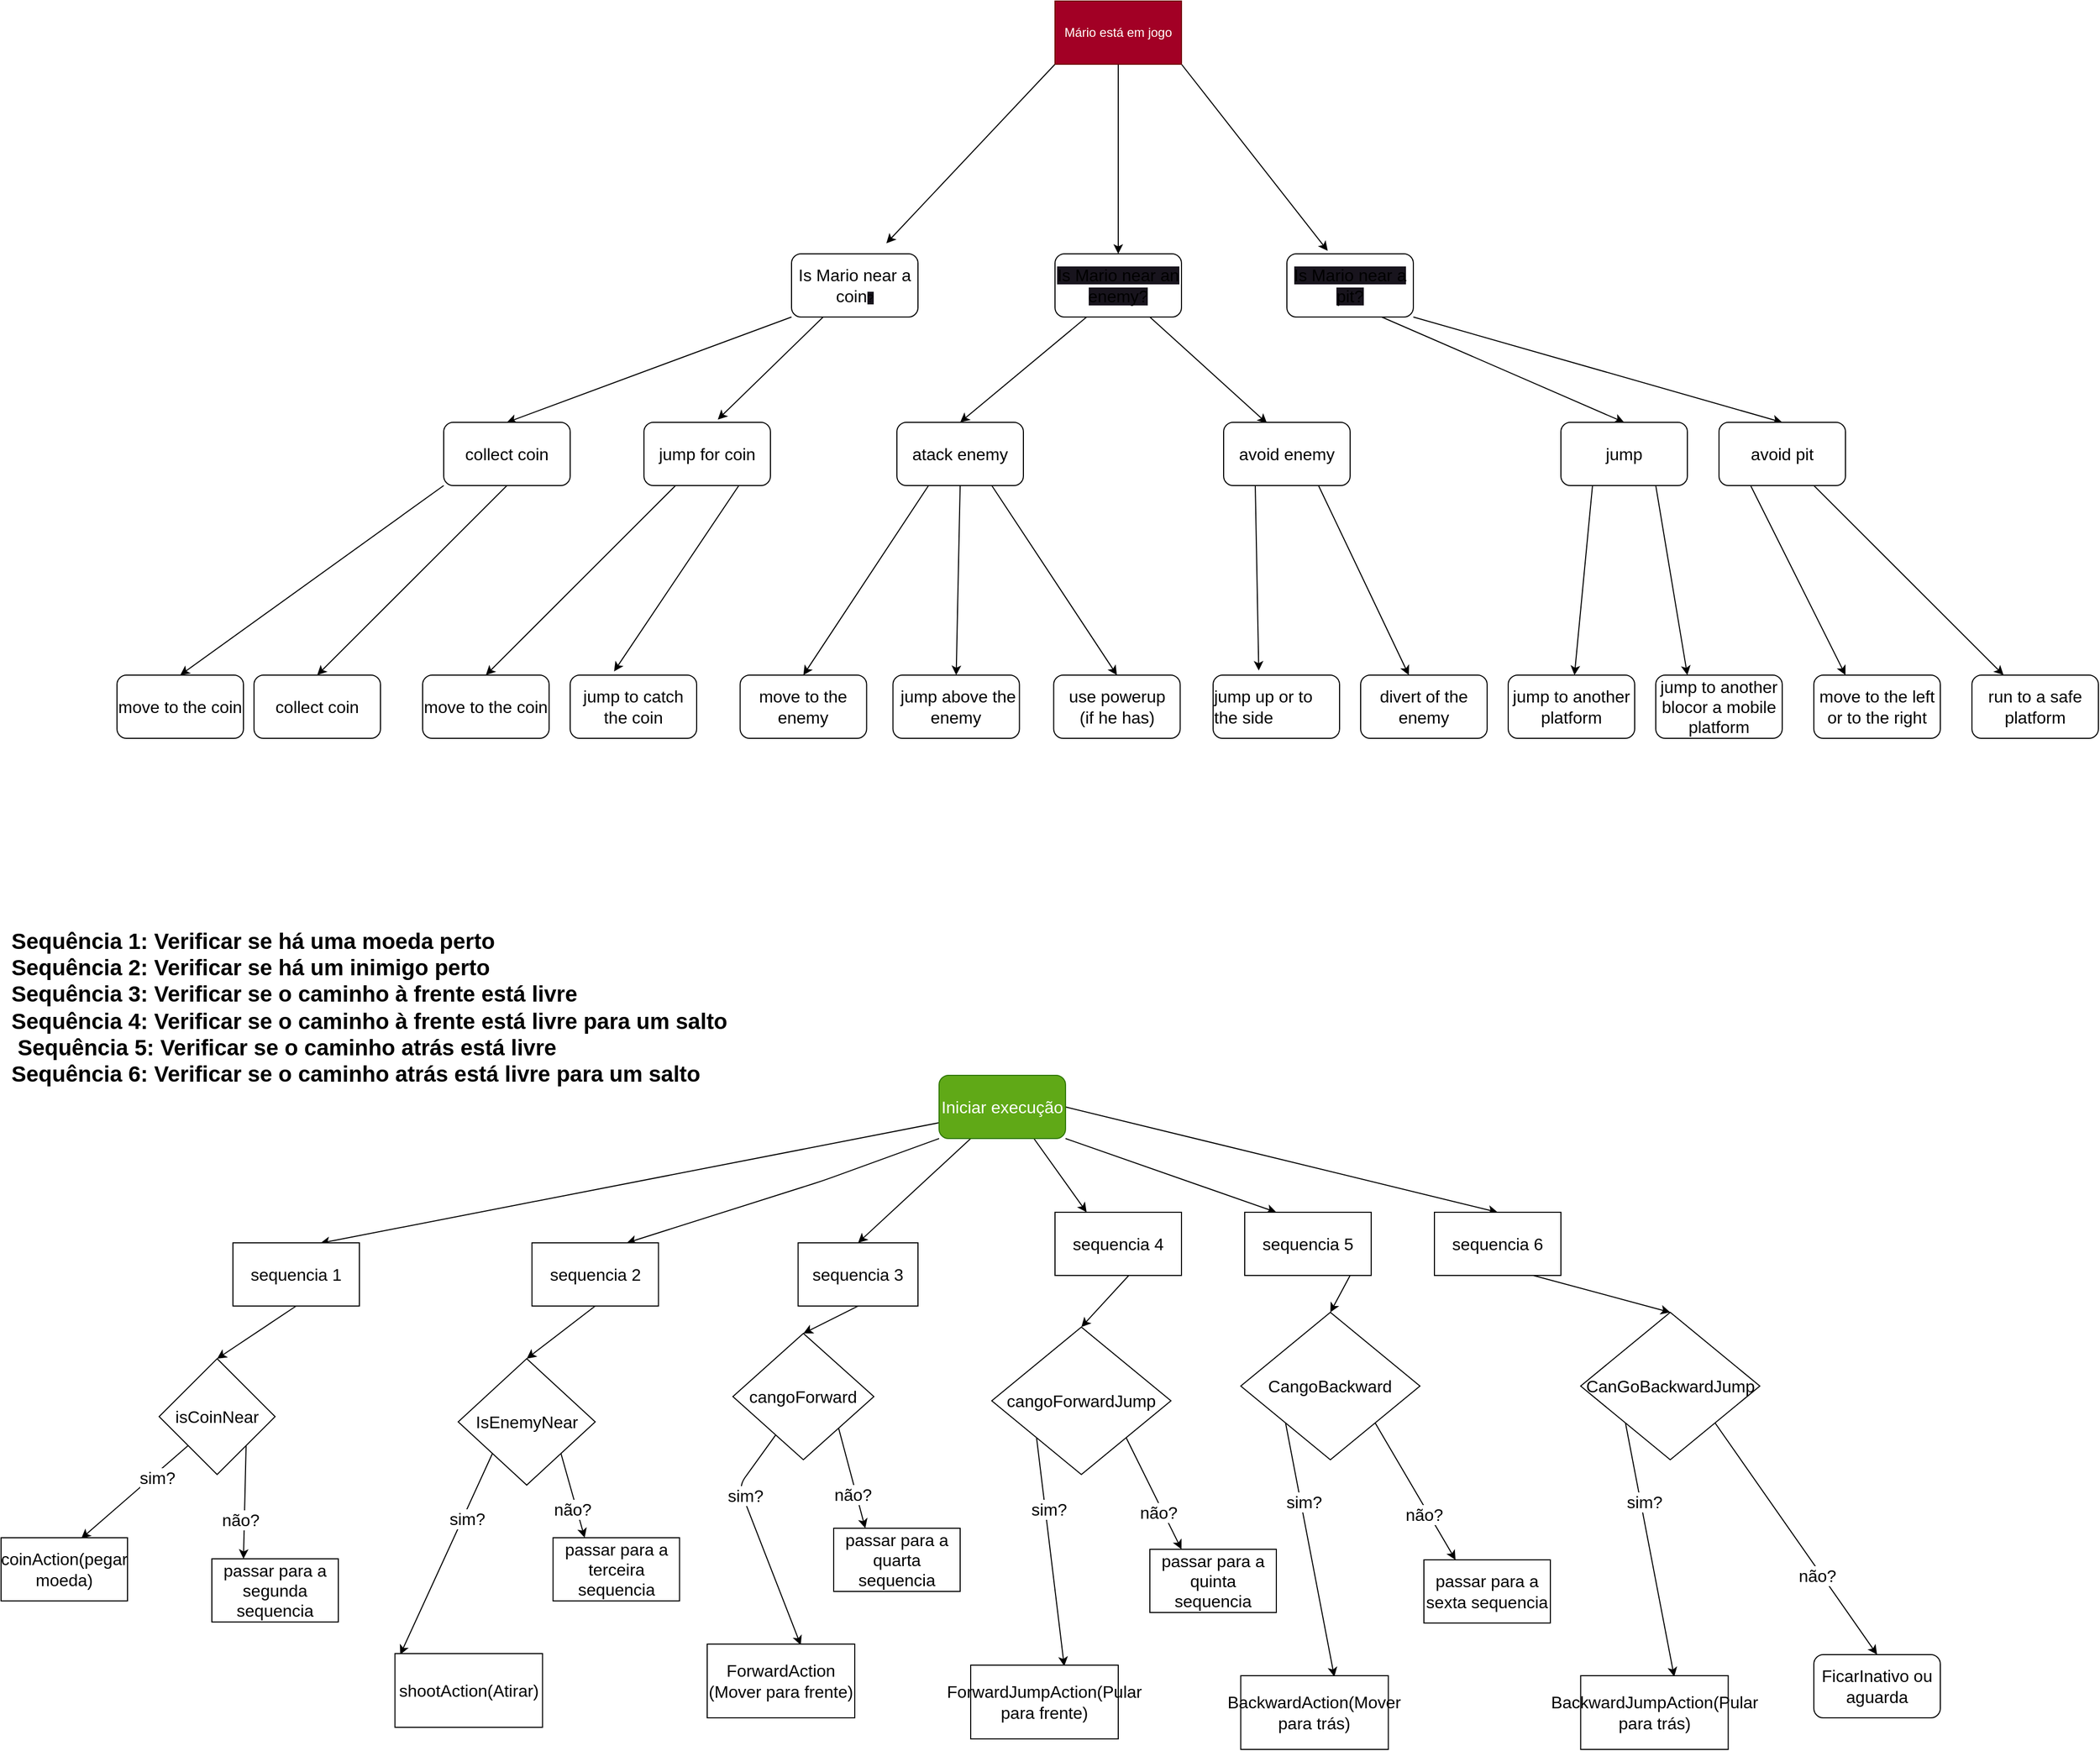 <mxfile>
    <diagram id="ZYoozv4h6dNz81Rrgnn2" name="Page-1">
        <mxGraphModel dx="1670" dy="968" grid="1" gridSize="10" guides="1" tooltips="1" connect="1" arrows="1" fold="1" page="1" pageScale="1" pageWidth="3300" pageHeight="4681" math="0" shadow="0">
            <root>
                <mxCell id="0"/>
                <mxCell id="1" parent="0"/>
                <mxCell id="3" style="edgeStyle=none;html=1;exitX=0;exitY=1;exitDx=0;exitDy=0;" edge="1" parent="1" source="2">
                    <mxGeometry relative="1" as="geometry">
                        <mxPoint x="1010" y="370" as="targetPoint"/>
                    </mxGeometry>
                </mxCell>
                <mxCell id="4" style="edgeStyle=none;html=1;exitX=0.5;exitY=1;exitDx=0;exitDy=0;" edge="1" parent="1" source="2">
                    <mxGeometry relative="1" as="geometry">
                        <mxPoint x="1230" y="380" as="targetPoint"/>
                    </mxGeometry>
                </mxCell>
                <mxCell id="5" style="edgeStyle=none;html=1;exitX=1;exitY=1;exitDx=0;exitDy=0;entryX=0.323;entryY=-0.047;entryDx=0;entryDy=0;entryPerimeter=0;" edge="1" parent="1" source="2" target="12">
                    <mxGeometry relative="1" as="geometry">
                        <mxPoint x="1450" y="370" as="targetPoint"/>
                    </mxGeometry>
                </mxCell>
                <mxCell id="2" value="Mário está em jogo&lt;br&gt;" style="rounded=0;whiteSpace=wrap;html=1;fillColor=#a20025;fontColor=#ffffff;strokeColor=#6F0000;" vertex="1" parent="1">
                    <mxGeometry x="1170" y="140" width="120" height="60" as="geometry"/>
                </mxCell>
                <mxCell id="15" style="edgeStyle=none;html=1;exitX=0;exitY=1;exitDx=0;exitDy=0;entryX=0.5;entryY=0;entryDx=0;entryDy=0;fontSize=16;" edge="1" parent="1" source="10" target="13">
                    <mxGeometry relative="1" as="geometry"/>
                </mxCell>
                <mxCell id="16" style="edgeStyle=none;html=1;exitX=0.25;exitY=1;exitDx=0;exitDy=0;entryX=0.584;entryY=-0.044;entryDx=0;entryDy=0;entryPerimeter=0;fontSize=16;" edge="1" parent="1" source="10" target="14">
                    <mxGeometry relative="1" as="geometry"/>
                </mxCell>
                <mxCell id="10" value="&lt;font style=&quot;&quot;&gt;Is Mario near a coin&lt;/font&gt;&lt;span style=&quot;font-size: 11px; background-color: rgb(24, 20, 29);&quot;&gt;?&lt;/span&gt;" style="rounded=1;whiteSpace=wrap;html=1;fontSize=16;" vertex="1" parent="1">
                    <mxGeometry x="920" y="380" width="120" height="60" as="geometry"/>
                </mxCell>
                <mxCell id="23" style="edgeStyle=none;html=1;exitX=0.25;exitY=1;exitDx=0;exitDy=0;entryX=0.5;entryY=0;entryDx=0;entryDy=0;fontSize=16;" edge="1" parent="1" source="11" target="17">
                    <mxGeometry relative="1" as="geometry"/>
                </mxCell>
                <mxCell id="24" style="edgeStyle=none;html=1;exitX=0.75;exitY=1;exitDx=0;exitDy=0;entryX=0.343;entryY=0.015;entryDx=0;entryDy=0;entryPerimeter=0;fontSize=16;" edge="1" parent="1" source="11" target="18">
                    <mxGeometry relative="1" as="geometry"/>
                </mxCell>
                <mxCell id="11" value="&lt;span style=&quot;background-color: rgb(24, 20, 29);&quot;&gt;Is Mario near an enemy?&lt;/span&gt;" style="rounded=1;whiteSpace=wrap;html=1;fontSize=16;" vertex="1" parent="1">
                    <mxGeometry x="1170" y="380" width="120" height="60" as="geometry"/>
                </mxCell>
                <mxCell id="21" style="edgeStyle=none;html=1;exitX=0.75;exitY=1;exitDx=0;exitDy=0;entryX=0.5;entryY=0;entryDx=0;entryDy=0;fontSize=16;" edge="1" parent="1" source="12" target="19">
                    <mxGeometry relative="1" as="geometry"/>
                </mxCell>
                <mxCell id="22" style="edgeStyle=none;html=1;exitX=1;exitY=1;exitDx=0;exitDy=0;entryX=0.5;entryY=0;entryDx=0;entryDy=0;fontSize=16;" edge="1" parent="1" source="12" target="20">
                    <mxGeometry relative="1" as="geometry"/>
                </mxCell>
                <mxCell id="12" value="&lt;span style=&quot;background-color: rgb(24, 20, 29);&quot;&gt;Is Mario near a pit?&lt;/span&gt;" style="rounded=1;whiteSpace=wrap;html=1;fontSize=16;" vertex="1" parent="1">
                    <mxGeometry x="1390" y="380" width="120" height="60" as="geometry"/>
                </mxCell>
                <mxCell id="33" style="edgeStyle=none;html=1;exitX=0;exitY=1;exitDx=0;exitDy=0;entryX=0.5;entryY=0;entryDx=0;entryDy=0;fontSize=16;" edge="1" parent="1" source="13" target="26">
                    <mxGeometry relative="1" as="geometry"/>
                </mxCell>
                <mxCell id="34" style="edgeStyle=none;html=1;exitX=0.5;exitY=1;exitDx=0;exitDy=0;entryX=0.5;entryY=0;entryDx=0;entryDy=0;fontSize=16;" edge="1" parent="1" source="13" target="27">
                    <mxGeometry relative="1" as="geometry"/>
                </mxCell>
                <mxCell id="13" value="collect coin" style="rounded=1;whiteSpace=wrap;html=1;fontSize=16;" vertex="1" parent="1">
                    <mxGeometry x="590" y="540" width="120" height="60" as="geometry"/>
                </mxCell>
                <mxCell id="35" style="edgeStyle=none;html=1;exitX=0.25;exitY=1;exitDx=0;exitDy=0;entryX=0.5;entryY=0;entryDx=0;entryDy=0;fontSize=16;" edge="1" parent="1" source="14" target="28">
                    <mxGeometry relative="1" as="geometry"/>
                </mxCell>
                <mxCell id="36" style="edgeStyle=none;html=1;exitX=0.75;exitY=1;exitDx=0;exitDy=0;entryX=0.347;entryY=-0.059;entryDx=0;entryDy=0;entryPerimeter=0;fontSize=16;" edge="1" parent="1" source="14" target="29">
                    <mxGeometry relative="1" as="geometry"/>
                </mxCell>
                <mxCell id="14" value="jump for coin" style="rounded=1;whiteSpace=wrap;html=1;fontSize=16;" vertex="1" parent="1">
                    <mxGeometry x="780" y="540" width="120" height="60" as="geometry"/>
                </mxCell>
                <mxCell id="37" style="edgeStyle=none;html=1;exitX=0.25;exitY=1;exitDx=0;exitDy=0;entryX=0.5;entryY=0;entryDx=0;entryDy=0;fontSize=16;" edge="1" parent="1" source="17" target="30">
                    <mxGeometry relative="1" as="geometry"/>
                </mxCell>
                <mxCell id="38" style="edgeStyle=none;html=1;exitX=0.5;exitY=1;exitDx=0;exitDy=0;entryX=0.5;entryY=0;entryDx=0;entryDy=0;fontSize=16;" edge="1" parent="1" source="17" target="31">
                    <mxGeometry relative="1" as="geometry"/>
                </mxCell>
                <mxCell id="39" style="edgeStyle=none;html=1;exitX=0.75;exitY=1;exitDx=0;exitDy=0;entryX=0.5;entryY=0;entryDx=0;entryDy=0;fontSize=16;" edge="1" parent="1" source="17" target="32">
                    <mxGeometry relative="1" as="geometry"/>
                </mxCell>
                <mxCell id="17" value="atack enemy" style="rounded=1;whiteSpace=wrap;html=1;fontSize=16;" vertex="1" parent="1">
                    <mxGeometry x="1020" y="540" width="120" height="60" as="geometry"/>
                </mxCell>
                <mxCell id="42" style="edgeStyle=none;html=1;exitX=0.25;exitY=1;exitDx=0;exitDy=0;entryX=0.361;entryY=-0.072;entryDx=0;entryDy=0;entryPerimeter=0;fontSize=16;" edge="1" parent="1" source="18" target="40">
                    <mxGeometry relative="1" as="geometry"/>
                </mxCell>
                <mxCell id="43" style="edgeStyle=none;html=1;exitX=0.75;exitY=1;exitDx=0;exitDy=0;fontSize=16;" edge="1" parent="1" source="18" target="41">
                    <mxGeometry relative="1" as="geometry"/>
                </mxCell>
                <mxCell id="18" value="avoid enemy" style="rounded=1;whiteSpace=wrap;html=1;fontSize=16;" vertex="1" parent="1">
                    <mxGeometry x="1330" y="540" width="120" height="60" as="geometry"/>
                </mxCell>
                <mxCell id="46" style="edgeStyle=none;html=1;exitX=0.25;exitY=1;exitDx=0;exitDy=0;fontSize=16;" edge="1" parent="1" source="19" target="44">
                    <mxGeometry relative="1" as="geometry"/>
                </mxCell>
                <mxCell id="47" style="edgeStyle=none;html=1;exitX=0.75;exitY=1;exitDx=0;exitDy=0;entryX=0.25;entryY=0;entryDx=0;entryDy=0;fontSize=16;" edge="1" parent="1" source="19" target="45">
                    <mxGeometry relative="1" as="geometry"/>
                </mxCell>
                <mxCell id="19" value="jump" style="rounded=1;whiteSpace=wrap;html=1;fontSize=16;" vertex="1" parent="1">
                    <mxGeometry x="1650" y="540" width="120" height="60" as="geometry"/>
                </mxCell>
                <mxCell id="49" style="edgeStyle=none;html=1;exitX=0.25;exitY=1;exitDx=0;exitDy=0;entryX=0.25;entryY=0;entryDx=0;entryDy=0;fontSize=16;" edge="1" parent="1" source="20" target="48">
                    <mxGeometry relative="1" as="geometry"/>
                </mxCell>
                <mxCell id="51" style="edgeStyle=none;html=1;exitX=0.75;exitY=1;exitDx=0;exitDy=0;fontSize=16;" edge="1" parent="1" source="20" target="50">
                    <mxGeometry relative="1" as="geometry"/>
                </mxCell>
                <mxCell id="20" value="avoid pit" style="rounded=1;whiteSpace=wrap;html=1;fontSize=16;" vertex="1" parent="1">
                    <mxGeometry x="1800" y="540" width="120" height="60" as="geometry"/>
                </mxCell>
                <mxCell id="26" value="move to the coin" style="rounded=1;whiteSpace=wrap;html=1;fontSize=16;" vertex="1" parent="1">
                    <mxGeometry x="280" y="780" width="120" height="60" as="geometry"/>
                </mxCell>
                <mxCell id="27" value="collect coin" style="rounded=1;whiteSpace=wrap;html=1;fontSize=16;" vertex="1" parent="1">
                    <mxGeometry x="410" y="780" width="120" height="60" as="geometry"/>
                </mxCell>
                <mxCell id="28" value="move to the coin" style="rounded=1;whiteSpace=wrap;html=1;fontSize=16;" vertex="1" parent="1">
                    <mxGeometry x="570" y="780" width="120" height="60" as="geometry"/>
                </mxCell>
                <mxCell id="29" value="jump to catch the coin" style="rounded=1;whiteSpace=wrap;html=1;fontSize=16;" vertex="1" parent="1">
                    <mxGeometry x="710" y="780" width="120" height="60" as="geometry"/>
                </mxCell>
                <mxCell id="30" value="move to the enemy" style="rounded=1;whiteSpace=wrap;html=1;fontSize=16;" vertex="1" parent="1">
                    <mxGeometry x="871.25" y="780" width="120" height="60" as="geometry"/>
                </mxCell>
                <mxCell id="31" value="&amp;nbsp;jump above the enemy" style="rounded=1;whiteSpace=wrap;html=1;fontSize=16;" vertex="1" parent="1">
                    <mxGeometry x="1016.25" y="780" width="120" height="60" as="geometry"/>
                </mxCell>
                <mxCell id="32" value="use powerup&lt;br&gt;(if he has)" style="rounded=1;whiteSpace=wrap;html=1;fontSize=16;" vertex="1" parent="1">
                    <mxGeometry x="1168.75" y="780" width="120" height="60" as="geometry"/>
                </mxCell>
                <mxCell id="40" value="&lt;div style=&quot;text-align: start;&quot;&gt;jump up or to the side&lt;/div&gt;" style="rounded=1;whiteSpace=wrap;html=1;fontSize=16;" vertex="1" parent="1">
                    <mxGeometry x="1320" y="780" width="120" height="60" as="geometry"/>
                </mxCell>
                <mxCell id="41" value="divert of the enemy" style="rounded=1;whiteSpace=wrap;html=1;fontSize=16;" vertex="1" parent="1">
                    <mxGeometry x="1460" y="780" width="120" height="60" as="geometry"/>
                </mxCell>
                <mxCell id="44" value="jump to another platform" style="rounded=1;whiteSpace=wrap;html=1;fontSize=16;" vertex="1" parent="1">
                    <mxGeometry x="1600" y="780" width="120" height="60" as="geometry"/>
                </mxCell>
                <mxCell id="45" value="jump to another blocor a mobile platform" style="rounded=1;whiteSpace=wrap;html=1;fontSize=16;" vertex="1" parent="1">
                    <mxGeometry x="1740" y="780" width="120" height="60" as="geometry"/>
                </mxCell>
                <mxCell id="48" value="move to the left or to the right" style="rounded=1;whiteSpace=wrap;html=1;fontSize=16;" vertex="1" parent="1">
                    <mxGeometry x="1890" y="780" width="120" height="60" as="geometry"/>
                </mxCell>
                <mxCell id="50" value="run to a safe platform" style="rounded=1;whiteSpace=wrap;html=1;fontSize=16;" vertex="1" parent="1">
                    <mxGeometry x="2040" y="780" width="120" height="60" as="geometry"/>
                </mxCell>
                <mxCell id="65" style="edgeStyle=none;html=1;exitX=0;exitY=0.75;exitDx=0;exitDy=0;entryX=0.691;entryY=0.006;entryDx=0;entryDy=0;entryPerimeter=0;fontSize=16;" edge="1" parent="1" source="52" target="58">
                    <mxGeometry relative="1" as="geometry"/>
                </mxCell>
                <mxCell id="82" style="edgeStyle=none;html=1;exitX=0;exitY=1;exitDx=0;exitDy=0;entryX=0.75;entryY=0;entryDx=0;entryDy=0;fontSize=16;" edge="1" parent="1" source="52" target="53">
                    <mxGeometry relative="1" as="geometry">
                        <Array as="points">
                            <mxPoint x="950" y="1260"/>
                        </Array>
                    </mxGeometry>
                </mxCell>
                <mxCell id="83" style="edgeStyle=none;html=1;exitX=0.25;exitY=1;exitDx=0;exitDy=0;entryX=0.5;entryY=0;entryDx=0;entryDy=0;fontSize=16;" edge="1" parent="1" source="52" target="54">
                    <mxGeometry relative="1" as="geometry"/>
                </mxCell>
                <mxCell id="92" style="edgeStyle=none;html=1;exitX=0.75;exitY=1;exitDx=0;exitDy=0;entryX=0.25;entryY=0;entryDx=0;entryDy=0;fontSize=16;" edge="1" parent="1" source="52" target="55">
                    <mxGeometry relative="1" as="geometry"/>
                </mxCell>
                <mxCell id="101" style="edgeStyle=none;html=1;exitX=1;exitY=1;exitDx=0;exitDy=0;entryX=0.25;entryY=0;entryDx=0;entryDy=0;fontSize=16;" edge="1" parent="1" source="52" target="56">
                    <mxGeometry relative="1" as="geometry"/>
                </mxCell>
                <mxCell id="110" style="edgeStyle=none;html=1;exitX=1;exitY=0.5;exitDx=0;exitDy=0;entryX=0.5;entryY=0;entryDx=0;entryDy=0;fontSize=16;" edge="1" parent="1" source="52" target="57">
                    <mxGeometry relative="1" as="geometry"/>
                </mxCell>
                <mxCell id="52" value="Iniciar execução" style="rounded=1;whiteSpace=wrap;html=1;fontSize=16;fillColor=#60a917;fontColor=#ffffff;strokeColor=#2D7600;" vertex="1" parent="1">
                    <mxGeometry x="1060" y="1160" width="120" height="60" as="geometry"/>
                </mxCell>
                <mxCell id="53" value="sequencia 2" style="rounded=0;whiteSpace=wrap;html=1;fontSize=16;" vertex="1" parent="1">
                    <mxGeometry x="673.75" y="1319.02" width="120" height="60" as="geometry"/>
                </mxCell>
                <mxCell id="54" value="sequencia 3" style="rounded=0;whiteSpace=wrap;html=1;fontSize=16;" vertex="1" parent="1">
                    <mxGeometry x="926.25" y="1319.02" width="113.75" height="60" as="geometry"/>
                </mxCell>
                <mxCell id="55" value="sequencia 4" style="rounded=0;whiteSpace=wrap;html=1;fontSize=16;" vertex="1" parent="1">
                    <mxGeometry x="1170" y="1290" width="120" height="60" as="geometry"/>
                </mxCell>
                <mxCell id="56" value="sequencia 5" style="rounded=0;whiteSpace=wrap;html=1;fontSize=16;" vertex="1" parent="1">
                    <mxGeometry x="1350" y="1290" width="120" height="60" as="geometry"/>
                </mxCell>
                <mxCell id="57" value="sequencia 6" style="rounded=0;whiteSpace=wrap;html=1;fontSize=16;" vertex="1" parent="1">
                    <mxGeometry x="1530" y="1290" width="120" height="60" as="geometry"/>
                </mxCell>
                <mxCell id="60" style="edgeStyle=none;html=1;exitX=0.5;exitY=1;exitDx=0;exitDy=0;entryX=0.5;entryY=0;entryDx=0;entryDy=0;fontSize=16;" edge="1" parent="1" source="58" target="59">
                    <mxGeometry relative="1" as="geometry"/>
                </mxCell>
                <mxCell id="58" value="sequencia 1" style="rounded=0;whiteSpace=wrap;html=1;fontSize=16;" vertex="1" parent="1">
                    <mxGeometry x="390" y="1319.02" width="120" height="60" as="geometry"/>
                </mxCell>
                <mxCell id="63" style="edgeStyle=none;html=1;exitX=0;exitY=1;exitDx=0;exitDy=0;entryX=0.634;entryY=0.014;entryDx=0;entryDy=0;entryPerimeter=0;fontSize=16;" edge="1" parent="1" source="59" target="61">
                    <mxGeometry relative="1" as="geometry"/>
                </mxCell>
                <mxCell id="72" value="sim?&lt;br&gt;" style="edgeLabel;html=1;align=center;verticalAlign=middle;resizable=0;points=[];fontSize=16;" vertex="1" connectable="0" parent="63">
                    <mxGeometry x="-0.38" y="3" relative="1" as="geometry">
                        <mxPoint y="1" as="offset"/>
                    </mxGeometry>
                </mxCell>
                <mxCell id="64" style="edgeStyle=none;html=1;exitX=1;exitY=1;exitDx=0;exitDy=0;entryX=0.25;entryY=0;entryDx=0;entryDy=0;fontSize=16;" edge="1" parent="1" source="59" target="62">
                    <mxGeometry relative="1" as="geometry"/>
                </mxCell>
                <mxCell id="73" value="não?" style="edgeLabel;html=1;align=center;verticalAlign=middle;resizable=0;points=[];fontSize=16;" vertex="1" connectable="0" parent="64">
                    <mxGeometry x="0.298" y="-4" relative="1" as="geometry">
                        <mxPoint as="offset"/>
                    </mxGeometry>
                </mxCell>
                <mxCell id="59" value="isCoinNear" style="rhombus;whiteSpace=wrap;html=1;fontSize=16;" vertex="1" parent="1">
                    <mxGeometry x="320" y="1429.02" width="110" height="110" as="geometry"/>
                </mxCell>
                <mxCell id="61" value="coinAction(pegar moeda)" style="rounded=0;whiteSpace=wrap;html=1;fontSize=16;" vertex="1" parent="1">
                    <mxGeometry x="170" y="1599.02" width="120" height="60" as="geometry"/>
                </mxCell>
                <mxCell id="62" value="passar para a segunda sequencia" style="rounded=0;whiteSpace=wrap;html=1;fontSize=16;" vertex="1" parent="1">
                    <mxGeometry x="370" y="1619.02" width="120" height="60" as="geometry"/>
                </mxCell>
                <mxCell id="74" style="edgeStyle=none;html=1;exitX=0.5;exitY=1;exitDx=0;exitDy=0;entryX=0.5;entryY=0;entryDx=0;entryDy=0;fontSize=16;" edge="1" target="79" parent="1">
                    <mxGeometry relative="1" as="geometry">
                        <mxPoint x="733.75" y="1379.02" as="sourcePoint"/>
                    </mxGeometry>
                </mxCell>
                <mxCell id="75" style="edgeStyle=none;html=1;exitX=0;exitY=1;exitDx=0;exitDy=0;entryX=0.634;entryY=0.014;entryDx=0;entryDy=0;entryPerimeter=0;fontSize=16;" edge="1" source="79" parent="1">
                    <mxGeometry relative="1" as="geometry">
                        <mxPoint x="552.5" y="1519.02" as="sourcePoint"/>
                        <mxPoint x="548.76" y="1710" as="targetPoint"/>
                    </mxGeometry>
                </mxCell>
                <mxCell id="76" value="sim?&lt;br&gt;" style="edgeLabel;html=1;align=center;verticalAlign=middle;resizable=0;points=[];fontSize=16;" vertex="1" connectable="0" parent="75">
                    <mxGeometry x="-0.38" y="3" relative="1" as="geometry">
                        <mxPoint y="1" as="offset"/>
                    </mxGeometry>
                </mxCell>
                <mxCell id="77" style="edgeStyle=none;html=1;exitX=1;exitY=1;exitDx=0;exitDy=0;entryX=0.25;entryY=0;entryDx=0;entryDy=0;fontSize=16;" edge="1" source="79" target="81" parent="1">
                    <mxGeometry relative="1" as="geometry"/>
                </mxCell>
                <mxCell id="78" value="não?" style="edgeLabel;html=1;align=center;verticalAlign=middle;resizable=0;points=[];fontSize=16;" vertex="1" connectable="0" parent="77">
                    <mxGeometry x="0.298" y="-4" relative="1" as="geometry">
                        <mxPoint as="offset"/>
                    </mxGeometry>
                </mxCell>
                <mxCell id="79" value="IsEnemyNear" style="rhombus;whiteSpace=wrap;html=1;fontSize=16;" vertex="1" parent="1">
                    <mxGeometry x="603.75" y="1429.02" width="130" height="120" as="geometry"/>
                </mxCell>
                <mxCell id="80" value="shootAction(Atirar)" style="rounded=0;whiteSpace=wrap;html=1;fontSize=16;" vertex="1" parent="1">
                    <mxGeometry x="543.75" y="1709.02" width="140" height="70" as="geometry"/>
                </mxCell>
                <mxCell id="81" value="passar para a terceira sequencia" style="rounded=0;whiteSpace=wrap;html=1;fontSize=16;" vertex="1" parent="1">
                    <mxGeometry x="693.75" y="1599.02" width="120" height="60" as="geometry"/>
                </mxCell>
                <mxCell id="84" style="edgeStyle=none;html=1;exitX=0.5;exitY=1;exitDx=0;exitDy=0;entryX=0.5;entryY=0;entryDx=0;entryDy=0;fontSize=16;" edge="1" target="89" parent="1" source="54">
                    <mxGeometry relative="1" as="geometry">
                        <mxPoint x="1056.25" y="1350" as="sourcePoint"/>
                    </mxGeometry>
                </mxCell>
                <mxCell id="85" style="edgeStyle=none;html=1;entryX=0.634;entryY=0.014;entryDx=0;entryDy=0;entryPerimeter=0;fontSize=16;" edge="1" source="89" target="90" parent="1">
                    <mxGeometry relative="1" as="geometry">
                        <mxPoint x="853.438" y="1519.02" as="sourcePoint"/>
                        <Array as="points">
                            <mxPoint x="870" y="1550"/>
                        </Array>
                    </mxGeometry>
                </mxCell>
                <mxCell id="86" value="sim?&lt;br&gt;" style="edgeLabel;html=1;align=center;verticalAlign=middle;resizable=0;points=[];fontSize=16;" vertex="1" connectable="0" parent="85">
                    <mxGeometry x="-0.38" y="3" relative="1" as="geometry">
                        <mxPoint y="1" as="offset"/>
                    </mxGeometry>
                </mxCell>
                <mxCell id="87" style="edgeStyle=none;html=1;exitX=1;exitY=1;exitDx=0;exitDy=0;entryX=0.25;entryY=0;entryDx=0;entryDy=0;fontSize=16;" edge="1" source="89" target="91" parent="1">
                    <mxGeometry relative="1" as="geometry"/>
                </mxCell>
                <mxCell id="88" value="não?" style="edgeLabel;html=1;align=center;verticalAlign=middle;resizable=0;points=[];fontSize=16;" vertex="1" connectable="0" parent="87">
                    <mxGeometry x="0.298" y="-4" relative="1" as="geometry">
                        <mxPoint as="offset"/>
                    </mxGeometry>
                </mxCell>
                <mxCell id="89" value="cangoForward" style="rhombus;whiteSpace=wrap;html=1;fontSize=16;" vertex="1" parent="1">
                    <mxGeometry x="864.38" y="1405" width="133.75" height="120" as="geometry"/>
                </mxCell>
                <mxCell id="90" value="ForwardAction (Mover para frente)" style="rounded=0;whiteSpace=wrap;html=1;fontSize=16;" vertex="1" parent="1">
                    <mxGeometry x="840" y="1700" width="140" height="70" as="geometry"/>
                </mxCell>
                <mxCell id="91" value="passar para a quarta sequencia" style="rounded=0;whiteSpace=wrap;html=1;fontSize=16;" vertex="1" parent="1">
                    <mxGeometry x="960" y="1590" width="120" height="60" as="geometry"/>
                </mxCell>
                <mxCell id="93" style="edgeStyle=none;html=1;exitX=0.5;exitY=1;exitDx=0;exitDy=0;entryX=0.5;entryY=0;entryDx=0;entryDy=0;fontSize=16;" edge="1" target="98" parent="1">
                    <mxGeometry relative="1" as="geometry">
                        <mxPoint x="1240" y="1350" as="sourcePoint"/>
                    </mxGeometry>
                </mxCell>
                <mxCell id="94" style="edgeStyle=none;html=1;exitX=0;exitY=1;exitDx=0;exitDy=0;entryX=0.634;entryY=0.014;entryDx=0;entryDy=0;entryPerimeter=0;fontSize=16;" edge="1" source="98" target="99" parent="1">
                    <mxGeometry relative="1" as="geometry"/>
                </mxCell>
                <mxCell id="95" value="sim?&lt;br&gt;" style="edgeLabel;html=1;align=center;verticalAlign=middle;resizable=0;points=[];fontSize=16;" vertex="1" connectable="0" parent="94">
                    <mxGeometry x="-0.38" y="3" relative="1" as="geometry">
                        <mxPoint y="1" as="offset"/>
                    </mxGeometry>
                </mxCell>
                <mxCell id="96" style="edgeStyle=none;html=1;exitX=1;exitY=1;exitDx=0;exitDy=0;entryX=0.25;entryY=0;entryDx=0;entryDy=0;fontSize=16;" edge="1" source="98" target="100" parent="1">
                    <mxGeometry relative="1" as="geometry"/>
                </mxCell>
                <mxCell id="97" value="não?" style="edgeLabel;html=1;align=center;verticalAlign=middle;resizable=0;points=[];fontSize=16;" vertex="1" connectable="0" parent="96">
                    <mxGeometry x="0.298" y="-4" relative="1" as="geometry">
                        <mxPoint as="offset"/>
                    </mxGeometry>
                </mxCell>
                <mxCell id="98" value="cangoForwardJump" style="rhombus;whiteSpace=wrap;html=1;fontSize=16;" vertex="1" parent="1">
                    <mxGeometry x="1110" y="1399.02" width="170" height="140" as="geometry"/>
                </mxCell>
                <mxCell id="99" value="ForwardJumpAction(Pular para frente)" style="rounded=0;whiteSpace=wrap;html=1;fontSize=16;" vertex="1" parent="1">
                    <mxGeometry x="1090" y="1720" width="140" height="70" as="geometry"/>
                </mxCell>
                <mxCell id="100" value="passar para a quinta sequencia" style="rounded=0;whiteSpace=wrap;html=1;fontSize=16;" vertex="1" parent="1">
                    <mxGeometry x="1260" y="1610" width="120" height="60" as="geometry"/>
                </mxCell>
                <mxCell id="102" style="edgeStyle=none;html=1;exitX=0.5;exitY=1;exitDx=0;exitDy=0;entryX=0.5;entryY=0;entryDx=0;entryDy=0;fontSize=16;" edge="1" target="107" parent="1">
                    <mxGeometry relative="1" as="geometry">
                        <mxPoint x="1450" y="1350" as="sourcePoint"/>
                    </mxGeometry>
                </mxCell>
                <mxCell id="103" style="edgeStyle=none;html=1;exitX=0;exitY=1;exitDx=0;exitDy=0;entryX=0.634;entryY=0.014;entryDx=0;entryDy=0;entryPerimeter=0;fontSize=16;" edge="1" source="107" target="108" parent="1">
                    <mxGeometry relative="1" as="geometry"/>
                </mxCell>
                <mxCell id="104" value="sim?&lt;br&gt;" style="edgeLabel;html=1;align=center;verticalAlign=middle;resizable=0;points=[];fontSize=16;" vertex="1" connectable="0" parent="103">
                    <mxGeometry x="-0.38" y="3" relative="1" as="geometry">
                        <mxPoint y="1" as="offset"/>
                    </mxGeometry>
                </mxCell>
                <mxCell id="105" style="edgeStyle=none;html=1;exitX=1;exitY=1;exitDx=0;exitDy=0;entryX=0.25;entryY=0;entryDx=0;entryDy=0;fontSize=16;" edge="1" source="107" target="109" parent="1">
                    <mxGeometry relative="1" as="geometry"/>
                </mxCell>
                <mxCell id="106" value="não?" style="edgeLabel;html=1;align=center;verticalAlign=middle;resizable=0;points=[];fontSize=16;" vertex="1" connectable="0" parent="105">
                    <mxGeometry x="0.298" y="-4" relative="1" as="geometry">
                        <mxPoint as="offset"/>
                    </mxGeometry>
                </mxCell>
                <mxCell id="107" value="CangoBackward" style="rhombus;whiteSpace=wrap;html=1;fontSize=16;" vertex="1" parent="1">
                    <mxGeometry x="1346.25" y="1385" width="170" height="140" as="geometry"/>
                </mxCell>
                <mxCell id="108" value="BackwardAction(Mover para trás)" style="rounded=0;whiteSpace=wrap;html=1;fontSize=16;" vertex="1" parent="1">
                    <mxGeometry x="1346.25" y="1730" width="140" height="70" as="geometry"/>
                </mxCell>
                <mxCell id="109" value="passar para a sexta sequencia" style="rounded=0;whiteSpace=wrap;html=1;fontSize=16;" vertex="1" parent="1">
                    <mxGeometry x="1520" y="1620" width="120" height="60" as="geometry"/>
                </mxCell>
                <mxCell id="111" style="edgeStyle=none;html=1;exitX=0.5;exitY=1;exitDx=0;exitDy=0;entryX=0.5;entryY=0;entryDx=0;entryDy=0;fontSize=16;" edge="1" target="116" parent="1">
                    <mxGeometry relative="1" as="geometry">
                        <mxPoint x="1623.75" y="1350" as="sourcePoint"/>
                    </mxGeometry>
                </mxCell>
                <mxCell id="112" style="edgeStyle=none;html=1;exitX=0;exitY=1;exitDx=0;exitDy=0;entryX=0.634;entryY=0.014;entryDx=0;entryDy=0;entryPerimeter=0;fontSize=16;" edge="1" source="116" target="117" parent="1">
                    <mxGeometry relative="1" as="geometry"/>
                </mxCell>
                <mxCell id="113" value="sim?&lt;br&gt;" style="edgeLabel;html=1;align=center;verticalAlign=middle;resizable=0;points=[];fontSize=16;" vertex="1" connectable="0" parent="112">
                    <mxGeometry x="-0.38" y="3" relative="1" as="geometry">
                        <mxPoint y="1" as="offset"/>
                    </mxGeometry>
                </mxCell>
                <mxCell id="114" style="edgeStyle=none;html=1;exitX=1;exitY=1;exitDx=0;exitDy=0;entryX=0.5;entryY=0;entryDx=0;entryDy=0;fontSize=16;" edge="1" source="116" target="119" parent="1">
                    <mxGeometry relative="1" as="geometry">
                        <mxPoint x="1868.75" y="1660" as="targetPoint"/>
                    </mxGeometry>
                </mxCell>
                <mxCell id="115" value="não?" style="edgeLabel;html=1;align=center;verticalAlign=middle;resizable=0;points=[];fontSize=16;" vertex="1" connectable="0" parent="114">
                    <mxGeometry x="0.298" y="-4" relative="1" as="geometry">
                        <mxPoint as="offset"/>
                    </mxGeometry>
                </mxCell>
                <mxCell id="116" value="CanGoBackwardJump" style="rhombus;whiteSpace=wrap;html=1;fontSize=16;" vertex="1" parent="1">
                    <mxGeometry x="1668.75" y="1385" width="170" height="140" as="geometry"/>
                </mxCell>
                <mxCell id="117" value="BackwardJumpAction(Pular para trás)" style="rounded=0;whiteSpace=wrap;html=1;fontSize=16;" vertex="1" parent="1">
                    <mxGeometry x="1668.75" y="1730" width="140" height="70" as="geometry"/>
                </mxCell>
                <mxCell id="119" value="FicarInativo ou aguarda" style="rounded=1;whiteSpace=wrap;html=1;fontSize=16;" vertex="1" parent="1">
                    <mxGeometry x="1890" y="1710" width="120" height="60" as="geometry"/>
                </mxCell>
                <mxCell id="122" value="&lt;div style=&quot;text-align: justify;&quot;&gt;&lt;span style=&quot;font-size: 21px; background-color: initial;&quot;&gt;&lt;b&gt;Sequência 1: Verificar se há uma moeda perto&lt;/b&gt;&lt;/span&gt;&lt;/div&gt;&lt;font style=&quot;font-size: 21px;&quot;&gt;&lt;b&gt;&lt;div style=&quot;text-align: justify;&quot;&gt;&lt;span style=&quot;background-color: initial;&quot;&gt;Sequência 2: Verificar se há um inimigo perto&lt;/span&gt;&lt;/div&gt;&lt;div style=&quot;text-align: justify;&quot;&gt;&lt;span style=&quot;background-color: initial;&quot;&gt;Sequência 3: Verificar se o caminho à frente está livre&lt;/span&gt;&lt;/div&gt;&lt;div style=&quot;text-align: justify;&quot;&gt;&lt;span style=&quot;background-color: initial;&quot;&gt;Sequência 4: Verificar se o caminho à frente está livre para um salto&lt;/span&gt;&lt;/div&gt;&lt;div style=&quot;text-align: justify;&quot;&gt;&lt;span style=&quot;background-color: initial;&quot;&gt;&amp;nbsp;Sequência 5: Verificar se o caminho atrás está livre&lt;/span&gt;&lt;/div&gt;&lt;div style=&quot;text-align: justify;&quot;&gt;&lt;span style=&quot;background-color: initial;&quot;&gt;Sequência 6: Verificar se o caminho atrás está livre para um salto&lt;/span&gt;&lt;/div&gt;&lt;/b&gt;&lt;/font&gt;" style="text;html=1;align=center;verticalAlign=middle;resizable=0;points=[];autosize=1;strokeColor=none;fillColor=none;fontSize=16;" vertex="1" parent="1">
                    <mxGeometry x="174.38" y="1010" width="690" height="170" as="geometry"/>
                </mxCell>
            </root>
        </mxGraphModel>
    </diagram>
</mxfile>